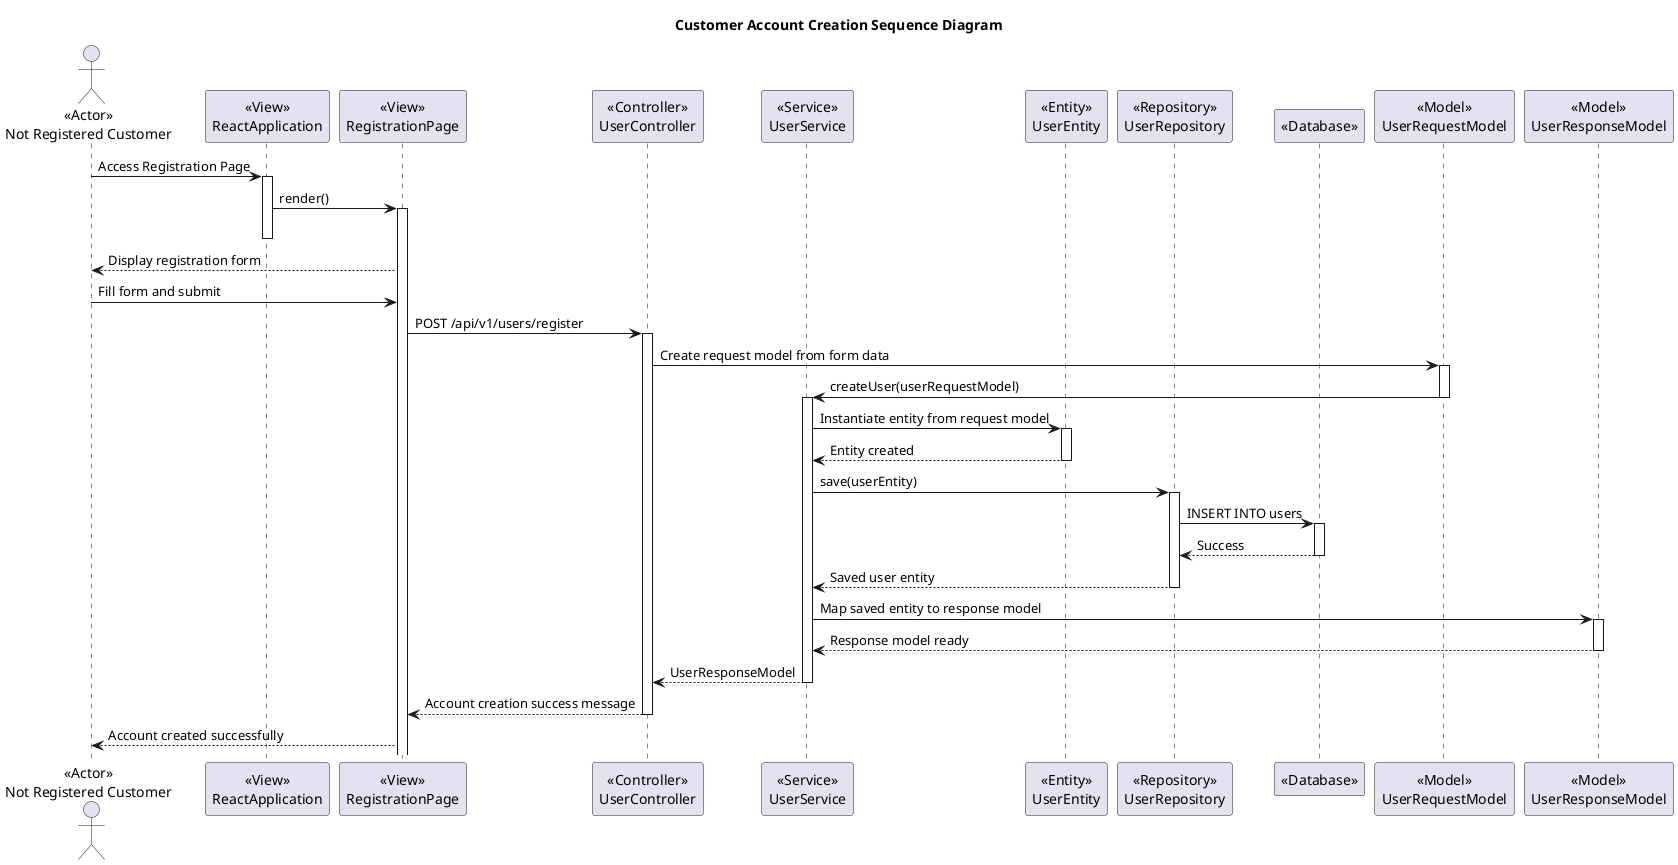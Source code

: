 @startuml
title Customer Account Creation Sequence Diagram

actor Customer as "<<Actor>>\nNot Registered Customer"

participant ReactApplication as "<<View>>\nReactApplication"
participant RegistrationPage as "<<View>>\nRegistrationPage"
participant UserController as "<<Controller>>\nUserController"
participant UserService as "<<Service>>\nUserService"
participant UserEntity as "<<Entity>>\nUserEntity"
participant UserRepository as "<<Repository>>\nUserRepository"
participant Database as "<<Database>>"
participant UserRequestModel as "<<Model>>\nUserRequestModel"
participant UserResponseModel as "<<Model>>\nUserResponseModel"

Customer -> ReactApplication : Access Registration Page
activate ReactApplication

ReactApplication -> RegistrationPage : render()
activate RegistrationPage
deactivate ReactApplication

RegistrationPage --> Customer : Display registration form

Customer -> RegistrationPage : Fill form and submit
RegistrationPage -> UserController : POST /api/v1/users/register
activate UserController

UserController -> UserRequestModel : Create request model from form data
activate UserRequestModel
UserRequestModel -> UserService : createUser(userRequestModel)
deactivate UserRequestModel
activate UserService

UserService -> UserEntity : Instantiate entity from request model
activate UserEntity
UserEntity --> UserService : Entity created
deactivate UserEntity

UserService -> UserRepository : save(userEntity)
activate UserRepository
UserRepository -> Database : INSERT INTO users
activate Database
Database --> UserRepository : Success
deactivate Database
UserRepository --> UserService : Saved user entity
deactivate UserRepository

UserService -> UserResponseModel : Map saved entity to response model
activate UserResponseModel
UserResponseModel --> UserService : Response model ready
deactivate UserResponseModel

UserService --> UserController : UserResponseModel
deactivate UserService

UserController --> RegistrationPage : Account creation success message
deactivate UserController

RegistrationPage --> Customer : Account created successfully

@enduml
